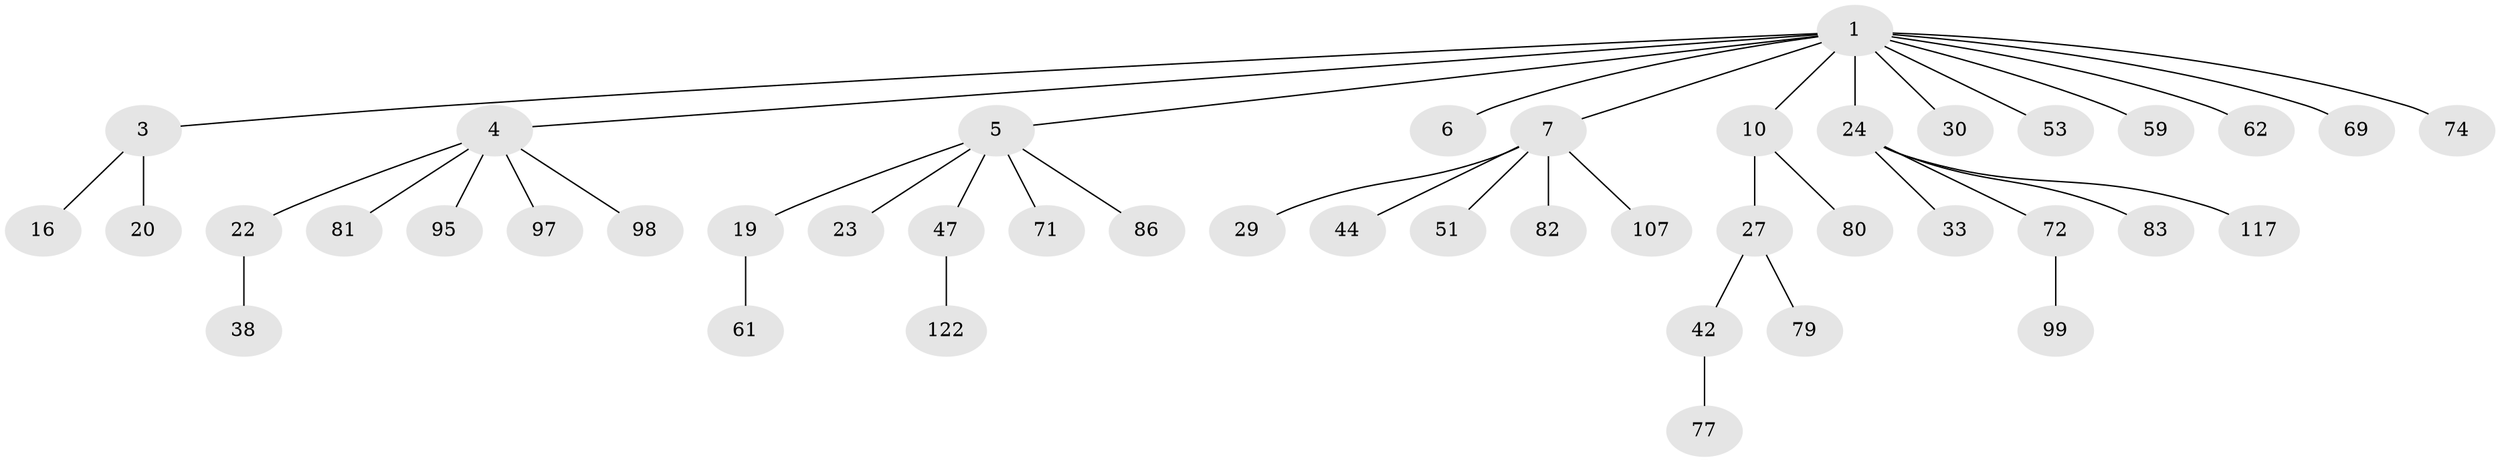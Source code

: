 // original degree distribution, {10: 0.006711409395973154, 5: 0.06040268456375839, 4: 0.040268456375838924, 6: 0.013422818791946308, 3: 0.11409395973154363, 2: 0.22818791946308725, 1: 0.5302013422818792, 7: 0.006711409395973154}
// Generated by graph-tools (version 1.1) at 2025/19/03/04/25 18:19:13]
// undirected, 44 vertices, 43 edges
graph export_dot {
graph [start="1"]
  node [color=gray90,style=filled];
  1 [super="+2"];
  3 [super="+65+13"];
  4 [super="+114+14+11+37"];
  5 [super="+60+8+93"];
  6 [super="+50+32+90"];
  7 [super="+17+28+75+9"];
  10 [super="+15+12+89+105"];
  16 [super="+39+129+40+58"];
  19 [super="+64"];
  20;
  22 [super="+63+67+84"];
  23 [super="+91+96+94+52"];
  24 [super="+25+56+121+31"];
  27 [super="+88+41"];
  29 [super="+48+78"];
  30 [super="+43"];
  33 [super="+111"];
  38 [super="+57"];
  42 [super="+76+73+45+118+137+101"];
  44 [super="+149+102"];
  47 [super="+49+85"];
  51 [super="+104"];
  53;
  59 [super="+103"];
  61 [super="+70"];
  62;
  69;
  71;
  72;
  74;
  77;
  79;
  80;
  81;
  82;
  83;
  86;
  95 [super="+113+141"];
  97;
  98;
  99;
  107;
  117;
  122;
  1 -- 3;
  1 -- 4;
  1 -- 7;
  1 -- 10;
  1 -- 24;
  1 -- 30;
  1 -- 53;
  1 -- 62;
  1 -- 69;
  1 -- 5;
  1 -- 6;
  1 -- 74;
  1 -- 59;
  3 -- 20;
  3 -- 16;
  4 -- 22;
  4 -- 81;
  4 -- 98;
  4 -- 97;
  4 -- 95;
  5 -- 86;
  5 -- 19;
  5 -- 23;
  5 -- 71;
  5 -- 47;
  7 -- 82;
  7 -- 51;
  7 -- 44;
  7 -- 29;
  7 -- 107;
  10 -- 27;
  10 -- 80;
  19 -- 61;
  22 -- 38;
  24 -- 33;
  24 -- 117;
  24 -- 83;
  24 -- 72;
  27 -- 42;
  27 -- 79;
  42 -- 77;
  47 -- 122;
  72 -- 99;
}
